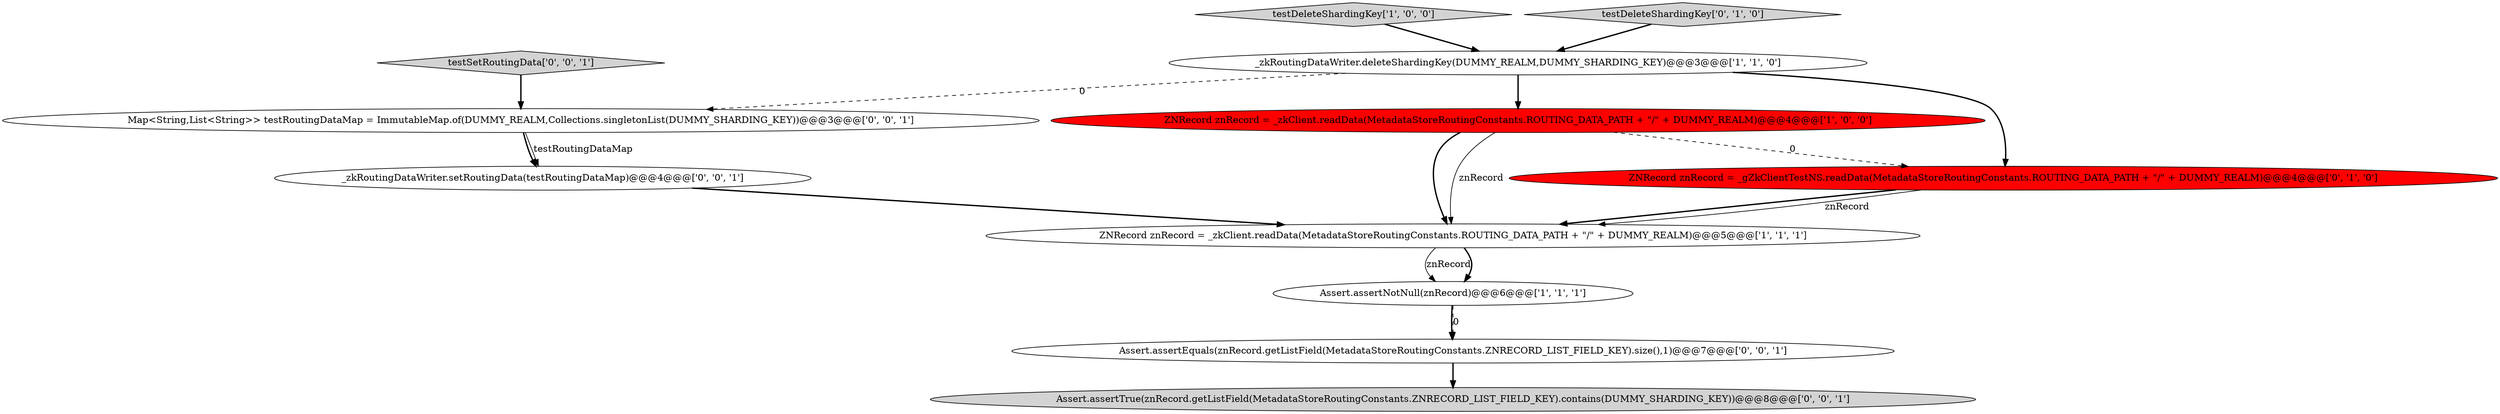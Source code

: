 digraph {
10 [style = filled, label = "Assert.assertEquals(znRecord.getListField(MetadataStoreRoutingConstants.ZNRECORD_LIST_FIELD_KEY).size(),1)@@@7@@@['0', '0', '1']", fillcolor = white, shape = ellipse image = "AAA0AAABBB3BBB"];
4 [style = filled, label = "Assert.assertNotNull(znRecord)@@@6@@@['1', '1', '1']", fillcolor = white, shape = ellipse image = "AAA0AAABBB1BBB"];
2 [style = filled, label = "_zkRoutingDataWriter.deleteShardingKey(DUMMY_REALM,DUMMY_SHARDING_KEY)@@@3@@@['1', '1', '0']", fillcolor = white, shape = ellipse image = "AAA0AAABBB1BBB"];
0 [style = filled, label = "testDeleteShardingKey['1', '0', '0']", fillcolor = lightgray, shape = diamond image = "AAA0AAABBB1BBB"];
6 [style = filled, label = "testDeleteShardingKey['0', '1', '0']", fillcolor = lightgray, shape = diamond image = "AAA0AAABBB2BBB"];
8 [style = filled, label = "testSetRoutingData['0', '0', '1']", fillcolor = lightgray, shape = diamond image = "AAA0AAABBB3BBB"];
3 [style = filled, label = "ZNRecord znRecord = _zkClient.readData(MetadataStoreRoutingConstants.ROUTING_DATA_PATH + \"/\" + DUMMY_REALM)@@@4@@@['1', '0', '0']", fillcolor = red, shape = ellipse image = "AAA1AAABBB1BBB"];
7 [style = filled, label = "Assert.assertTrue(znRecord.getListField(MetadataStoreRoutingConstants.ZNRECORD_LIST_FIELD_KEY).contains(DUMMY_SHARDING_KEY))@@@8@@@['0', '0', '1']", fillcolor = lightgray, shape = ellipse image = "AAA0AAABBB3BBB"];
1 [style = filled, label = "ZNRecord znRecord = _zkClient.readData(MetadataStoreRoutingConstants.ROUTING_DATA_PATH + \"/\" + DUMMY_REALM)@@@5@@@['1', '1', '1']", fillcolor = white, shape = ellipse image = "AAA0AAABBB1BBB"];
5 [style = filled, label = "ZNRecord znRecord = _gZkClientTestNS.readData(MetadataStoreRoutingConstants.ROUTING_DATA_PATH + \"/\" + DUMMY_REALM)@@@4@@@['0', '1', '0']", fillcolor = red, shape = ellipse image = "AAA1AAABBB2BBB"];
9 [style = filled, label = "_zkRoutingDataWriter.setRoutingData(testRoutingDataMap)@@@4@@@['0', '0', '1']", fillcolor = white, shape = ellipse image = "AAA0AAABBB3BBB"];
11 [style = filled, label = "Map<String,List<String>> testRoutingDataMap = ImmutableMap.of(DUMMY_REALM,Collections.singletonList(DUMMY_SHARDING_KEY))@@@3@@@['0', '0', '1']", fillcolor = white, shape = ellipse image = "AAA0AAABBB3BBB"];
1->4 [style = solid, label="znRecord"];
3->5 [style = dashed, label="0"];
4->10 [style = bold, label=""];
2->11 [style = dashed, label="0"];
5->1 [style = bold, label=""];
1->4 [style = bold, label=""];
0->2 [style = bold, label=""];
5->1 [style = solid, label="znRecord"];
9->1 [style = bold, label=""];
3->1 [style = bold, label=""];
3->1 [style = solid, label="znRecord"];
11->9 [style = bold, label=""];
8->11 [style = bold, label=""];
4->10 [style = dashed, label="0"];
10->7 [style = bold, label=""];
2->3 [style = bold, label=""];
2->5 [style = bold, label=""];
11->9 [style = solid, label="testRoutingDataMap"];
6->2 [style = bold, label=""];
}
